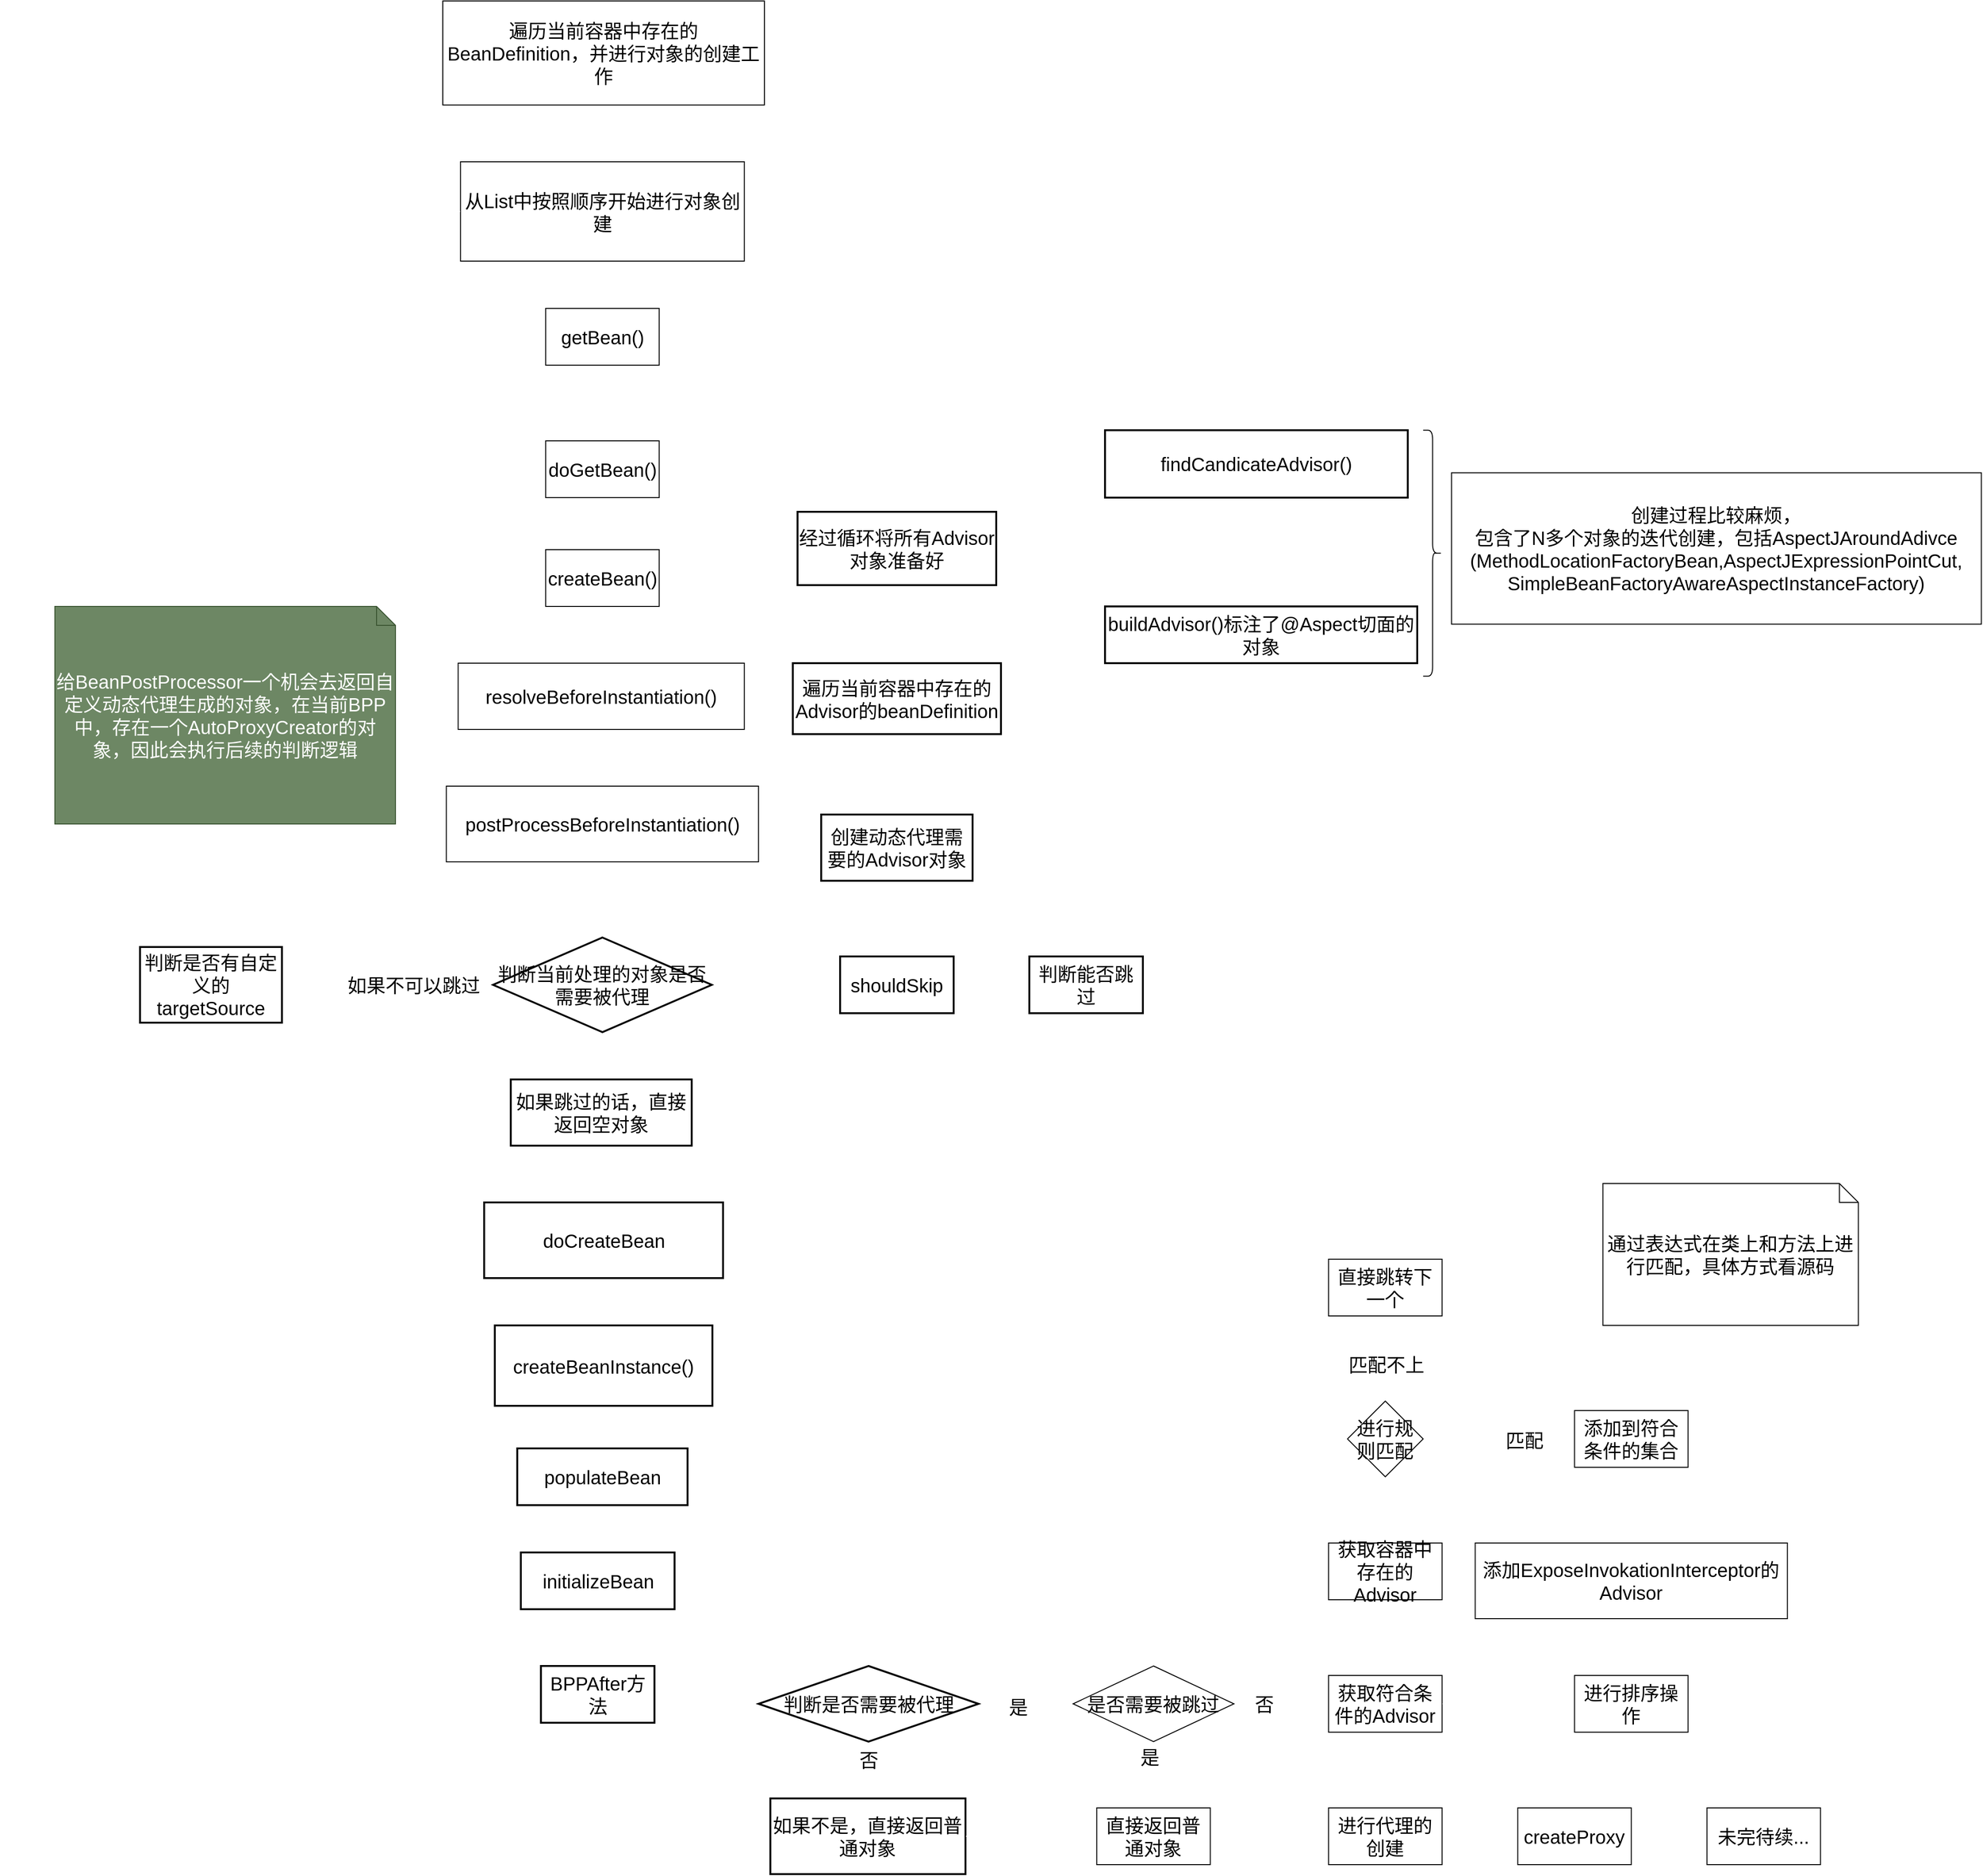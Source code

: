 <mxfile>
    <diagram id="LAZuYxywogpeZMEOusv5" name="Page-1">
        <mxGraphModel dx="1236" dy="878" grid="1" gridSize="10" guides="1" tooltips="1" connect="1" arrows="1" fold="1" page="1" pageScale="1" pageWidth="10000000" pageHeight="10000000" math="0" shadow="0">
            <root>
                <mxCell id="0"/>
                <mxCell id="1" parent="0"/>
                <mxCell id="33" style="edgeStyle=none;rounded=1;html=1;exitX=0.5;exitY=1;exitDx=0;exitDy=0;fontSize=20;strokeColor=#FFFFFF;strokeWidth=2;" edge="1" parent="1" source="34" target="36">
                    <mxGeometry relative="1" as="geometry"/>
                </mxCell>
                <mxCell id="34" value="遍历当前容器中存在的BeanDefinition，并进行对象的创建工作" style="whiteSpace=wrap;html=1;fontSize=20;" vertex="1" parent="1">
                    <mxGeometry x="540" y="80" width="340" height="110" as="geometry"/>
                </mxCell>
                <mxCell id="35" style="edgeStyle=none;rounded=1;html=1;exitX=0.5;exitY=1;exitDx=0;exitDy=0;fontSize=20;strokeColor=#FFFFFF;strokeWidth=2;" edge="1" parent="1" source="36" target="38">
                    <mxGeometry relative="1" as="geometry"/>
                </mxCell>
                <mxCell id="36" value="从List中按照顺序开始进行对象创建" style="whiteSpace=wrap;html=1;fontSize=20;" vertex="1" parent="1">
                    <mxGeometry x="558.75" y="250" width="300" height="105" as="geometry"/>
                </mxCell>
                <mxCell id="37" style="edgeStyle=none;rounded=1;html=1;exitX=0.5;exitY=1;exitDx=0;exitDy=0;entryX=0.5;entryY=0;entryDx=0;entryDy=0;fontSize=20;strokeColor=#FFFFFF;strokeWidth=2;" edge="1" parent="1" source="38" target="40">
                    <mxGeometry relative="1" as="geometry"/>
                </mxCell>
                <mxCell id="38" value="getBean()" style="whiteSpace=wrap;html=1;fontSize=20;" vertex="1" parent="1">
                    <mxGeometry x="648.75" y="405" width="120" height="60" as="geometry"/>
                </mxCell>
                <mxCell id="39" style="edgeStyle=none;rounded=1;html=1;exitX=0.5;exitY=1;exitDx=0;exitDy=0;fontSize=20;strokeColor=#FFFFFF;strokeWidth=2;" edge="1" parent="1" source="40" target="42">
                    <mxGeometry relative="1" as="geometry"/>
                </mxCell>
                <mxCell id="40" value="doGetBean()" style="whiteSpace=wrap;html=1;fontSize=20;" vertex="1" parent="1">
                    <mxGeometry x="648.75" y="545" width="120" height="60" as="geometry"/>
                </mxCell>
                <mxCell id="41" style="edgeStyle=none;rounded=1;html=1;exitX=0.5;exitY=1;exitDx=0;exitDy=0;fontSize=20;strokeColor=#FFFFFF;strokeWidth=2;" edge="1" parent="1" source="42" target="44">
                    <mxGeometry relative="1" as="geometry"/>
                </mxCell>
                <mxCell id="42" value="createBean()" style="whiteSpace=wrap;html=1;fontSize=20;" vertex="1" parent="1">
                    <mxGeometry x="648.75" y="660" width="120" height="60" as="geometry"/>
                </mxCell>
                <mxCell id="43" style="edgeStyle=none;rounded=1;html=1;exitX=0.5;exitY=1;exitDx=0;exitDy=0;entryX=0.5;entryY=0;entryDx=0;entryDy=0;fontSize=20;strokeColor=#FFFFFF;strokeWidth=2;" edge="1" parent="1" source="44" target="47">
                    <mxGeometry relative="1" as="geometry"/>
                </mxCell>
                <mxCell id="44" value="resolveBeforeInstantiation()" style="whiteSpace=wrap;html=1;fontSize=20;" vertex="1" parent="1">
                    <mxGeometry x="556.25" y="780" width="302.5" height="70" as="geometry"/>
                </mxCell>
                <mxCell id="45" value="给BeanPostProcessor一个机会去返回自定义动态代理生成的对象，在当前BPP中，存在一个AutoProxyCreator的对象，因此会执行后续的判断逻辑" style="shape=note;size=20;whiteSpace=wrap;html=1;fontSize=20;fillColor=#6d8764;strokeColor=#3A5431;fontColor=#ffffff;" vertex="1" parent="1">
                    <mxGeometry x="130" y="720" width="360" height="230" as="geometry"/>
                </mxCell>
                <mxCell id="46" style="edgeStyle=none;rounded=1;html=1;exitX=0.5;exitY=1;exitDx=0;exitDy=0;fontSize=20;strokeColor=#FFFFFF;strokeWidth=2;" edge="1" parent="1" source="47" target="48">
                    <mxGeometry relative="1" as="geometry">
                        <mxPoint x="709" y="1080" as="targetPoint"/>
                    </mxGeometry>
                </mxCell>
                <mxCell id="47" value="postProcessBeforeInstantiation()" style="whiteSpace=wrap;html=1;fontSize=20;" vertex="1" parent="1">
                    <mxGeometry x="543.75" y="910" width="330" height="80" as="geometry"/>
                </mxCell>
                <mxCell id="52" value="" style="edgeStyle=none;rounded=1;html=1;fontSize=20;strokeColor=#FFFFFF;strokeWidth=2;" edge="1" parent="1" source="48" target="51">
                    <mxGeometry relative="1" as="geometry"/>
                </mxCell>
                <mxCell id="56" value="" style="edgeStyle=none;rounded=1;html=1;fontSize=20;strokeColor=#FFFFFF;strokeWidth=2;" edge="1" parent="1" source="48" target="55">
                    <mxGeometry relative="1" as="geometry"/>
                </mxCell>
                <mxCell id="57" value="如果不可以跳过" style="edgeLabel;html=1;align=center;verticalAlign=middle;resizable=0;points=[];fontSize=20;" vertex="1" connectable="0" parent="56">
                    <mxGeometry x="-0.246" relative="1" as="geometry">
                        <mxPoint as="offset"/>
                    </mxGeometry>
                </mxCell>
                <mxCell id="59" value="" style="edgeStyle=none;rounded=1;html=1;fontSize=20;strokeColor=#FFFFFF;strokeWidth=2;" edge="1" parent="1" source="48" target="58">
                    <mxGeometry relative="1" as="geometry"/>
                </mxCell>
                <mxCell id="48" value="判断当前处理的对象是否需要被代理" style="strokeWidth=2;html=1;shape=mxgraph.flowchart.decision;whiteSpace=wrap;fontSize=20;" vertex="1" parent="1">
                    <mxGeometry x="593.12" y="1070" width="231.25" height="100" as="geometry"/>
                </mxCell>
                <mxCell id="79" value="" style="edgeStyle=elbowEdgeStyle;rounded=1;html=1;fontSize=20;strokeColor=#FFFFFF;strokeWidth=2;" edge="1" parent="1" source="51" target="78">
                    <mxGeometry relative="1" as="geometry"/>
                </mxCell>
                <mxCell id="51" value="如果跳过的话，直接返回空对象" style="whiteSpace=wrap;html=1;fontSize=20;strokeWidth=2;" vertex="1" parent="1">
                    <mxGeometry x="611.87" y="1220" width="191.26" height="70" as="geometry"/>
                </mxCell>
                <mxCell id="55" value="判断是否有自定义的targetSource" style="whiteSpace=wrap;html=1;fontSize=20;strokeWidth=2;" vertex="1" parent="1">
                    <mxGeometry x="220" y="1080" width="150.01" height="80" as="geometry"/>
                </mxCell>
                <mxCell id="61" value="" style="edgeStyle=none;rounded=1;html=1;fontSize=20;strokeColor=#FFFFFF;strokeWidth=2;" edge="1" parent="1" source="58" target="60">
                    <mxGeometry relative="1" as="geometry"/>
                </mxCell>
                <mxCell id="76" value="" style="edgeStyle=elbowEdgeStyle;rounded=1;html=1;fontSize=20;strokeColor=#FFFFFF;strokeWidth=2;" edge="1" parent="1" source="58" target="75">
                    <mxGeometry relative="1" as="geometry"/>
                </mxCell>
                <mxCell id="58" value="shouldSkip" style="whiteSpace=wrap;html=1;fontSize=20;strokeWidth=2;" vertex="1" parent="1">
                    <mxGeometry x="959.995" y="1090" width="120" height="60" as="geometry"/>
                </mxCell>
                <mxCell id="63" value="" style="edgeStyle=none;rounded=1;html=1;fontSize=20;strokeColor=#FFFFFF;strokeWidth=2;" edge="1" parent="1" source="60" target="62">
                    <mxGeometry relative="1" as="geometry"/>
                </mxCell>
                <mxCell id="60" value="创建动态代理需要的Advisor对象" style="whiteSpace=wrap;html=1;fontSize=20;strokeWidth=2;" vertex="1" parent="1">
                    <mxGeometry x="939.99" y="940" width="160.01" height="70" as="geometry"/>
                </mxCell>
                <mxCell id="65" value="" style="edgeStyle=none;rounded=1;html=1;fontSize=20;strokeColor=#FFFFFF;strokeWidth=2;" edge="1" parent="1" source="62" target="64">
                    <mxGeometry relative="1" as="geometry"/>
                </mxCell>
                <mxCell id="62" value="遍历当前容器中存在的Advisor的beanDefinition" style="whiteSpace=wrap;html=1;fontSize=20;strokeWidth=2;" vertex="1" parent="1">
                    <mxGeometry x="909.99" y="780" width="220.01" height="75" as="geometry"/>
                </mxCell>
                <mxCell id="69" value="" style="edgeStyle=elbowEdgeStyle;rounded=1;html=1;fontSize=20;strokeColor=#FFFFFF;strokeWidth=2;" edge="1" parent="1" source="64" target="68">
                    <mxGeometry relative="1" as="geometry"/>
                </mxCell>
                <mxCell id="71" value="" style="edgeStyle=elbowEdgeStyle;rounded=1;html=1;fontSize=20;strokeColor=#FFFFFF;strokeWidth=2;" edge="1" parent="1" source="64" target="70">
                    <mxGeometry relative="1" as="geometry"/>
                </mxCell>
                <mxCell id="77" style="edgeStyle=elbowEdgeStyle;rounded=1;html=1;exitX=1;exitY=0.5;exitDx=0;exitDy=0;entryX=0.5;entryY=0;entryDx=0;entryDy=0;fontSize=20;strokeColor=#FFFFFF;strokeWidth=2;" edge="1" parent="1" source="64" target="75">
                    <mxGeometry relative="1" as="geometry">
                        <Array as="points">
                            <mxPoint x="1220" y="700"/>
                            <mxPoint x="1220" y="980"/>
                            <mxPoint x="1210" y="880"/>
                        </Array>
                    </mxGeometry>
                </mxCell>
                <mxCell id="64" value="经过循环将所有Advisor对象准备好" style="whiteSpace=wrap;html=1;fontSize=20;strokeWidth=2;" vertex="1" parent="1">
                    <mxGeometry x="914.99" y="620" width="210.01" height="77.5" as="geometry"/>
                </mxCell>
                <mxCell id="68" value="findCandicateAdvisor()" style="whiteSpace=wrap;html=1;fontSize=20;strokeWidth=2;" vertex="1" parent="1">
                    <mxGeometry x="1240" y="533.75" width="319.99" height="71.25" as="geometry"/>
                </mxCell>
                <mxCell id="70" value="buildAdvisor()标注了@Aspect切面的对象" style="whiteSpace=wrap;html=1;fontSize=20;strokeWidth=2;" vertex="1" parent="1">
                    <mxGeometry x="1240" y="720" width="330" height="60" as="geometry"/>
                </mxCell>
                <mxCell id="73" value="" style="shape=curlyBracket;whiteSpace=wrap;html=1;rounded=1;flipH=1;fontSize=20;" vertex="1" parent="1">
                    <mxGeometry x="1576.25" y="533.75" width="20" height="260" as="geometry"/>
                </mxCell>
                <mxCell id="74" value="创建过程比较麻烦，&lt;br&gt;包含了N多个对象的迭代创建，包括AspectJAroundAdivce&lt;br&gt;(MethodLocationFactoryBean,AspectJExpressionPointCut,&lt;br&gt;SimpleBeanFactoryAwareAspectInstanceFactory)" style="whiteSpace=wrap;html=1;fontSize=20;" vertex="1" parent="1">
                    <mxGeometry x="1606.25" y="578.75" width="560" height="160" as="geometry"/>
                </mxCell>
                <mxCell id="75" value="判断能否跳过" style="whiteSpace=wrap;html=1;fontSize=20;strokeWidth=2;" vertex="1" parent="1">
                    <mxGeometry x="1159.995" y="1090" width="120" height="60" as="geometry"/>
                </mxCell>
                <mxCell id="81" value="" style="edgeStyle=elbowEdgeStyle;rounded=1;html=1;fontSize=20;strokeColor=#FFFFFF;strokeWidth=2;" edge="1" parent="1" source="78" target="80">
                    <mxGeometry relative="1" as="geometry"/>
                </mxCell>
                <mxCell id="78" value="doCreateBean" style="whiteSpace=wrap;html=1;fontSize=20;strokeWidth=2;" vertex="1" parent="1">
                    <mxGeometry x="583.75" y="1350" width="252.5" height="80" as="geometry"/>
                </mxCell>
                <mxCell id="83" value="" style="edgeStyle=elbowEdgeStyle;rounded=1;html=1;fontSize=20;strokeColor=#FFFFFF;strokeWidth=2;" edge="1" parent="1" source="80" target="82">
                    <mxGeometry relative="1" as="geometry"/>
                </mxCell>
                <mxCell id="80" value="createBeanInstance()" style="whiteSpace=wrap;html=1;fontSize=20;strokeWidth=2;" vertex="1" parent="1">
                    <mxGeometry x="595" y="1480" width="230" height="85" as="geometry"/>
                </mxCell>
                <mxCell id="85" value="" style="edgeStyle=elbowEdgeStyle;rounded=1;html=1;fontSize=20;strokeColor=#FFFFFF;strokeWidth=2;" edge="1" parent="1" source="82" target="84">
                    <mxGeometry relative="1" as="geometry"/>
                </mxCell>
                <mxCell id="82" value="populateBean" style="whiteSpace=wrap;html=1;fontSize=20;strokeWidth=2;" vertex="1" parent="1">
                    <mxGeometry x="618.74" y="1610" width="180" height="60" as="geometry"/>
                </mxCell>
                <mxCell id="87" value="" style="edgeStyle=elbowEdgeStyle;rounded=1;html=1;fontSize=20;strokeColor=#FFFFFF;strokeWidth=2;" edge="1" parent="1" source="84" target="86">
                    <mxGeometry relative="1" as="geometry"/>
                </mxCell>
                <mxCell id="84" value="initializeBean" style="whiteSpace=wrap;html=1;fontSize=20;strokeWidth=2;" vertex="1" parent="1">
                    <mxGeometry x="622.5" y="1720" width="162.5" height="60" as="geometry"/>
                </mxCell>
                <mxCell id="89" value="" style="edgeStyle=elbowEdgeStyle;rounded=1;html=1;fontSize=20;strokeColor=#FFFFFF;strokeWidth=2;" edge="1" parent="1" source="86" target="88">
                    <mxGeometry relative="1" as="geometry"/>
                </mxCell>
                <mxCell id="86" value="BPPAfter方法" style="whiteSpace=wrap;html=1;fontSize=20;strokeWidth=2;" vertex="1" parent="1">
                    <mxGeometry x="643.75" y="1840" width="120" height="60" as="geometry"/>
                </mxCell>
                <mxCell id="91" value="" style="edgeStyle=elbowEdgeStyle;rounded=1;html=1;fontSize=20;strokeColor=#FFFFFF;strokeWidth=2;" edge="1" parent="1" source="88" target="90">
                    <mxGeometry relative="1" as="geometry"/>
                </mxCell>
                <mxCell id="92" value="否" style="edgeLabel;html=1;align=center;verticalAlign=middle;resizable=0;points=[];fontSize=20;" vertex="1" connectable="0" parent="91">
                    <mxGeometry x="-0.361" relative="1" as="geometry">
                        <mxPoint as="offset"/>
                    </mxGeometry>
                </mxCell>
                <mxCell id="94" value="" style="edgeStyle=elbowEdgeStyle;rounded=1;html=1;fontSize=20;strokeColor=#FFFFFF;strokeWidth=2;" edge="1" parent="1" source="88" target="96">
                    <mxGeometry relative="1" as="geometry">
                        <mxPoint x="1242.5" y="1880" as="targetPoint"/>
                    </mxGeometry>
                </mxCell>
                <mxCell id="95" value="是" style="edgeLabel;html=1;align=center;verticalAlign=middle;resizable=0;points=[];fontSize=20;" vertex="1" connectable="0" parent="94">
                    <mxGeometry x="-0.178" y="-3" relative="1" as="geometry">
                        <mxPoint as="offset"/>
                    </mxGeometry>
                </mxCell>
                <mxCell id="88" value="判断是否需要被代理" style="rhombus;whiteSpace=wrap;html=1;fontSize=20;strokeWidth=2;" vertex="1" parent="1">
                    <mxGeometry x="873.75" y="1840" width="232.5" height="80" as="geometry"/>
                </mxCell>
                <mxCell id="132" style="edgeStyle=orthogonalEdgeStyle;rounded=1;html=1;exitX=0;exitY=0.5;exitDx=0;exitDy=0;entryX=0;entryY=0.5;entryDx=0;entryDy=0;fontSize=20;strokeColor=#FFFFFF;strokeWidth=2;" edge="1" parent="1" source="90" target="36">
                    <mxGeometry relative="1" as="geometry">
                        <Array as="points">
                            <mxPoint x="886" y="2040"/>
                            <mxPoint x="80" y="2040"/>
                            <mxPoint x="80" y="303"/>
                        </Array>
                    </mxGeometry>
                </mxCell>
                <mxCell id="90" value="如果不是，直接返回普通对象" style="whiteSpace=wrap;html=1;fontSize=20;strokeWidth=2;" vertex="1" parent="1">
                    <mxGeometry x="886.25" y="1980" width="206.25" height="80" as="geometry"/>
                </mxCell>
                <mxCell id="98" value="" style="edgeStyle=elbowEdgeStyle;rounded=1;html=1;fontSize=20;strokeColor=#FFFFFF;strokeWidth=2;" edge="1" parent="1" source="96" target="97">
                    <mxGeometry relative="1" as="geometry"/>
                </mxCell>
                <mxCell id="104" value="是" style="edgeLabel;html=1;align=center;verticalAlign=middle;resizable=0;points=[];fontSize=20;" vertex="1" connectable="0" parent="98">
                    <mxGeometry x="-0.543" y="-4" relative="1" as="geometry">
                        <mxPoint as="offset"/>
                    </mxGeometry>
                </mxCell>
                <mxCell id="101" value="" style="edgeStyle=elbowEdgeStyle;rounded=1;html=1;fontSize=20;strokeColor=#FFFFFF;strokeWidth=2;entryX=0;entryY=0.5;entryDx=0;entryDy=0;" edge="1" parent="1" source="96" target="103">
                    <mxGeometry relative="1" as="geometry">
                        <mxPoint x="1456.25" y="1880" as="targetPoint"/>
                        <Array as="points">
                            <mxPoint x="1416.25" y="1880"/>
                        </Array>
                    </mxGeometry>
                </mxCell>
                <mxCell id="102" value="否" style="edgeLabel;html=1;align=center;verticalAlign=middle;resizable=0;points=[];fontSize=20;" vertex="1" connectable="0" parent="101">
                    <mxGeometry x="-0.375" relative="1" as="geometry">
                        <mxPoint as="offset"/>
                    </mxGeometry>
                </mxCell>
                <mxCell id="96" value="是否需要被跳过" style="rhombus;whiteSpace=wrap;html=1;fontSize=20;" vertex="1" parent="1">
                    <mxGeometry x="1206.24" y="1840" width="170.01" height="80" as="geometry"/>
                </mxCell>
                <mxCell id="131" style="edgeStyle=orthogonalEdgeStyle;rounded=1;html=1;exitX=0;exitY=0.5;exitDx=0;exitDy=0;fontSize=20;strokeColor=#FFFFFF;strokeWidth=2;" edge="1" parent="1" source="97" target="90">
                    <mxGeometry relative="1" as="geometry"/>
                </mxCell>
                <mxCell id="97" value="直接返回普通对象" style="whiteSpace=wrap;html=1;fontSize=20;" vertex="1" parent="1">
                    <mxGeometry x="1231.245" y="1990" width="120" height="60" as="geometry"/>
                </mxCell>
                <mxCell id="106" value="" style="edgeStyle=elbowEdgeStyle;rounded=1;html=1;fontSize=20;strokeColor=#FFFFFF;strokeWidth=2;" edge="1" parent="1" source="103" target="105">
                    <mxGeometry relative="1" as="geometry"/>
                </mxCell>
                <mxCell id="124" value="" style="edgeStyle=orthogonalEdgeStyle;rounded=1;html=1;fontSize=20;strokeColor=#FFFFFF;strokeWidth=2;" edge="1" parent="1" source="103" target="123">
                    <mxGeometry relative="1" as="geometry"/>
                </mxCell>
                <mxCell id="103" value="获取符合条件的Advisor" style="whiteSpace=wrap;html=1;fontSize=20;" vertex="1" parent="1">
                    <mxGeometry x="1476.25" y="1850" width="120" height="60" as="geometry"/>
                </mxCell>
                <mxCell id="108" value="" style="edgeStyle=elbowEdgeStyle;rounded=1;html=1;fontSize=20;strokeColor=#FFFFFF;strokeWidth=2;" edge="1" parent="1" source="105" target="107">
                    <mxGeometry relative="1" as="geometry"/>
                </mxCell>
                <mxCell id="105" value="获取容器中存在的Advisor" style="whiteSpace=wrap;html=1;fontSize=20;" vertex="1" parent="1">
                    <mxGeometry x="1476.25" y="1710" width="120" height="60" as="geometry"/>
                </mxCell>
                <mxCell id="110" value="" style="edgeStyle=elbowEdgeStyle;rounded=1;html=1;fontSize=20;strokeColor=#FFFFFF;strokeWidth=2;" edge="1" parent="1" source="107" target="109">
                    <mxGeometry relative="1" as="geometry"/>
                </mxCell>
                <mxCell id="112" value="匹配不上" style="edgeLabel;html=1;align=center;verticalAlign=middle;resizable=0;points=[];fontSize=20;" vertex="1" connectable="0" parent="110">
                    <mxGeometry x="0.289" relative="1" as="geometry">
                        <mxPoint y="18" as="offset"/>
                    </mxGeometry>
                </mxCell>
                <mxCell id="114" value="" style="edgeStyle=orthogonalEdgeStyle;rounded=1;html=1;fontSize=20;strokeColor=#FFFFFF;strokeWidth=2;" edge="1" parent="1" source="107" target="113">
                    <mxGeometry relative="1" as="geometry">
                        <Array as="points">
                            <mxPoint x="1606.25" y="1600"/>
                            <mxPoint x="1606.25" y="1600"/>
                        </Array>
                    </mxGeometry>
                </mxCell>
                <mxCell id="117" value="匹配" style="edgeLabel;html=1;align=center;verticalAlign=middle;resizable=0;points=[];fontSize=20;" vertex="1" connectable="0" parent="114">
                    <mxGeometry x="0.325" y="-1" relative="1" as="geometry">
                        <mxPoint as="offset"/>
                    </mxGeometry>
                </mxCell>
                <mxCell id="107" value="进行规则匹配" style="rhombus;whiteSpace=wrap;html=1;fontSize=20;" vertex="1" parent="1">
                    <mxGeometry x="1496.25" y="1560" width="80" height="80" as="geometry"/>
                </mxCell>
                <mxCell id="111" style="edgeStyle=orthogonalEdgeStyle;rounded=1;html=1;fontSize=20;strokeColor=#FFFFFF;strokeWidth=2;entryX=0;entryY=0.5;entryDx=0;entryDy=0;" edge="1" parent="1" source="109" target="107">
                    <mxGeometry relative="1" as="geometry">
                        <mxPoint x="1376.25" y="1580" as="targetPoint"/>
                        <Array as="points">
                            <mxPoint x="1436.25" y="1440"/>
                            <mxPoint x="1436.25" y="1600"/>
                        </Array>
                    </mxGeometry>
                </mxCell>
                <mxCell id="109" value="直接跳转下一个" style="whiteSpace=wrap;html=1;fontSize=20;" vertex="1" parent="1">
                    <mxGeometry x="1476.25" y="1410" width="120" height="60" as="geometry"/>
                </mxCell>
                <mxCell id="119" value="" style="edgeStyle=orthogonalEdgeStyle;rounded=1;html=1;fontSize=20;strokeColor=#FFFFFF;strokeWidth=2;" edge="1" parent="1" source="113" target="118">
                    <mxGeometry relative="1" as="geometry"/>
                </mxCell>
                <mxCell id="113" value="添加到符合条件的集合" style="whiteSpace=wrap;html=1;fontSize=20;" vertex="1" parent="1">
                    <mxGeometry x="1736.25" y="1570" width="120" height="60" as="geometry"/>
                </mxCell>
                <mxCell id="116" style="edgeStyle=orthogonalEdgeStyle;rounded=1;html=1;exitX=0;exitY=0.5;exitDx=0;exitDy=0;exitPerimeter=0;entryX=0.863;entryY=0.338;entryDx=0;entryDy=0;entryPerimeter=0;fontSize=20;strokeColor=#FFFFFF;strokeWidth=2;" edge="1" parent="1" source="115" target="107">
                    <mxGeometry relative="1" as="geometry">
                        <Array as="points">
                            <mxPoint x="1766.25" y="1410"/>
                            <mxPoint x="1616.25" y="1410"/>
                            <mxPoint x="1616.25" y="1587"/>
                        </Array>
                    </mxGeometry>
                </mxCell>
                <mxCell id="115" value="通过表达式在类上和方法上进行匹配，具体方式看源码" style="shape=note;size=20;whiteSpace=wrap;html=1;fontSize=20;" vertex="1" parent="1">
                    <mxGeometry x="1766.25" y="1330" width="270" height="150" as="geometry"/>
                </mxCell>
                <mxCell id="121" value="" style="edgeStyle=orthogonalEdgeStyle;rounded=1;html=1;fontSize=20;strokeColor=#FFFFFF;strokeWidth=2;" edge="1" parent="1" source="118" target="120">
                    <mxGeometry relative="1" as="geometry"/>
                </mxCell>
                <mxCell id="118" value="添加ExposeInvokationInterceptor的Advisor" style="whiteSpace=wrap;html=1;fontSize=20;" vertex="1" parent="1">
                    <mxGeometry x="1631.25" y="1710" width="330" height="80" as="geometry"/>
                </mxCell>
                <mxCell id="122" style="edgeStyle=orthogonalEdgeStyle;rounded=1;html=1;exitX=0;exitY=0.5;exitDx=0;exitDy=0;entryX=1;entryY=0.5;entryDx=0;entryDy=0;fontSize=20;strokeColor=#FFFFFF;strokeWidth=2;" edge="1" parent="1" source="120" target="103">
                    <mxGeometry relative="1" as="geometry"/>
                </mxCell>
                <mxCell id="120" value="进行排序操作" style="whiteSpace=wrap;html=1;fontSize=20;" vertex="1" parent="1">
                    <mxGeometry x="1736.25" y="1850" width="120" height="60" as="geometry"/>
                </mxCell>
                <mxCell id="126" value="" style="edgeStyle=orthogonalEdgeStyle;rounded=1;html=1;fontSize=20;strokeColor=#FFFFFF;strokeWidth=2;" edge="1" parent="1" source="123" target="125">
                    <mxGeometry relative="1" as="geometry"/>
                </mxCell>
                <mxCell id="123" value="进行代理的创建" style="whiteSpace=wrap;html=1;fontSize=20;" vertex="1" parent="1">
                    <mxGeometry x="1476.25" y="1990" width="120" height="60" as="geometry"/>
                </mxCell>
                <mxCell id="128" value="" style="edgeStyle=orthogonalEdgeStyle;rounded=1;html=1;fontSize=20;strokeColor=#FFFFFF;strokeWidth=2;" edge="1" parent="1" source="125" target="127">
                    <mxGeometry relative="1" as="geometry"/>
                </mxCell>
                <mxCell id="125" value="createProxy" style="whiteSpace=wrap;html=1;fontSize=20;" vertex="1" parent="1">
                    <mxGeometry x="1676.25" y="1990" width="120" height="60" as="geometry"/>
                </mxCell>
                <mxCell id="127" value="未完待续..." style="whiteSpace=wrap;html=1;fontSize=20;" vertex="1" parent="1">
                    <mxGeometry x="1876.25" y="1990" width="120" height="60" as="geometry"/>
                </mxCell>
            </root>
        </mxGraphModel>
    </diagram>
</mxfile>